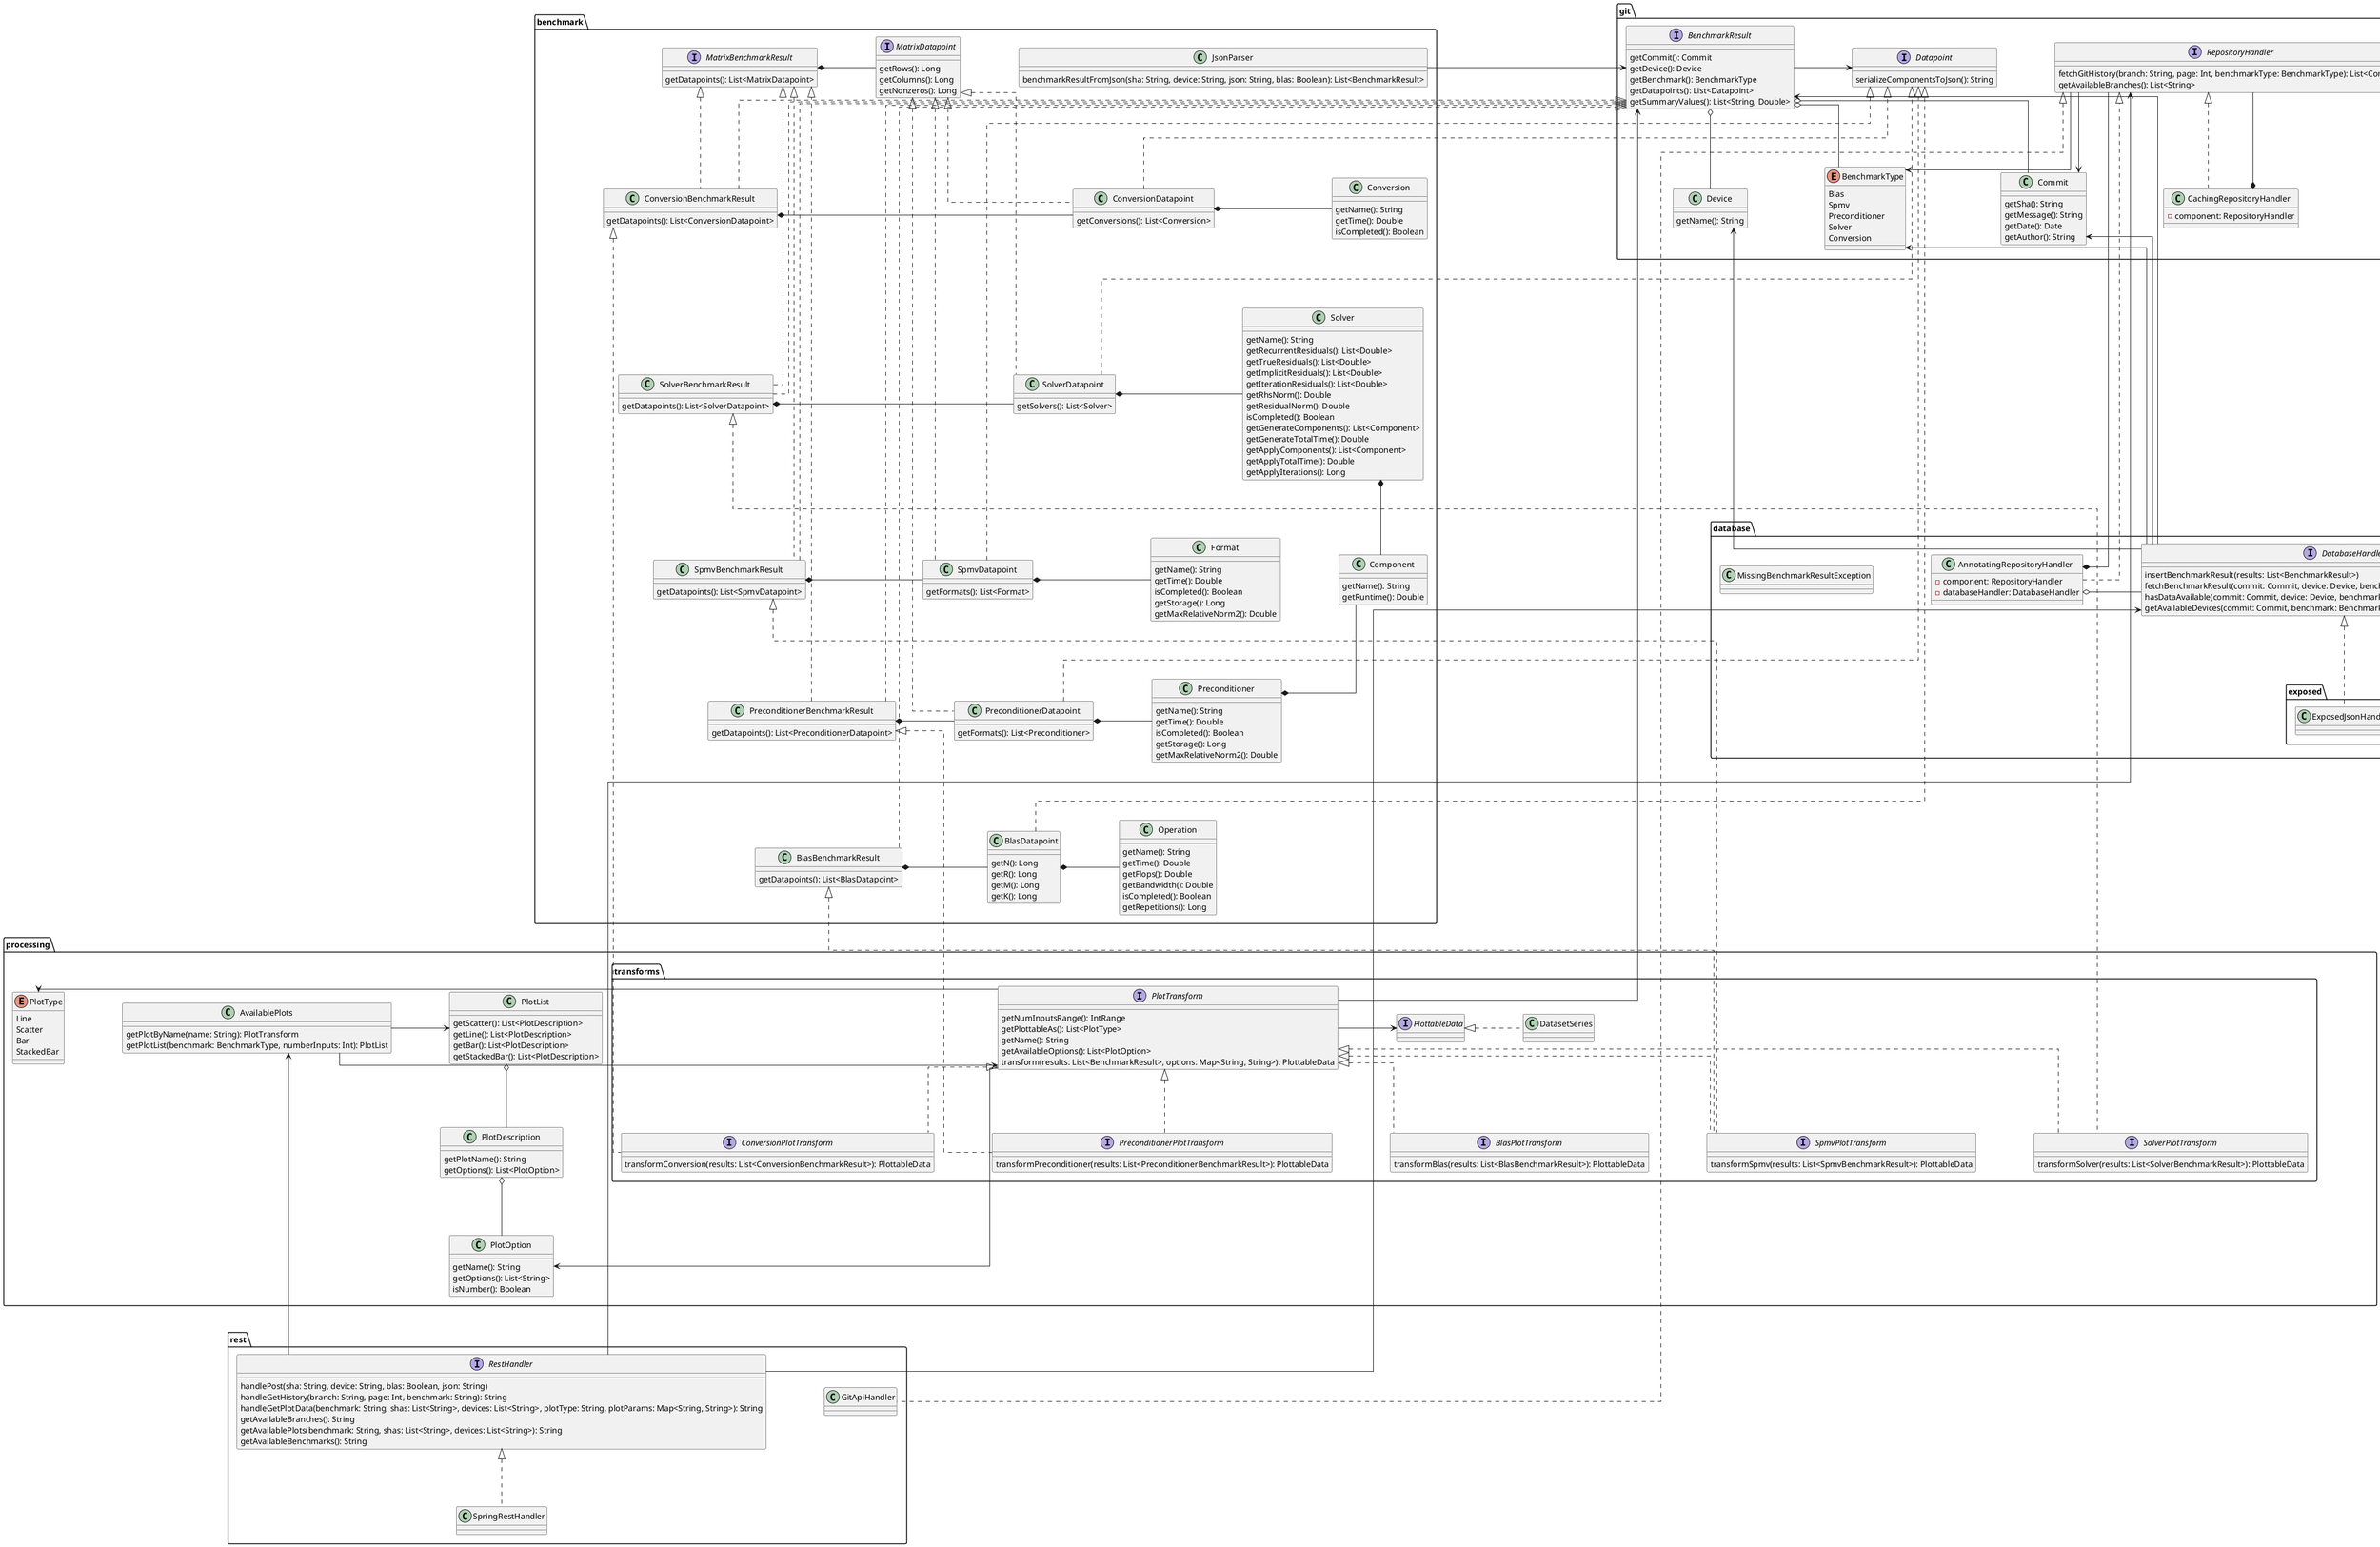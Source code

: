 @startuml backend

skinparam nodesep 100
skinparam ranksep 100
skinparam linetype ortho

package benchmark {
	class JsonParser {
		benchmarkResultFromJson(sha: String, device: String, json: String, blas: Boolean): List<BenchmarkResult>
	}

	class Component {
		getName(): String
		getRuntime(): Double
	}

	interface MatrixBenchmarkResult {
		getDatapoints(): List<MatrixDatapoint>
	}
interface MatrixDatapoint {
		getRows(): Long
		getColumns(): Long
		getNonzeros(): Long
	}

	MatrixBenchmarkResult *- MatrixDatapoint

	class ConversionBenchmarkResult {
		getDatapoints(): List<ConversionDatapoint>
	}

	class ConversionDatapoint {
		getConversions(): List<Conversion>
	}

	class Conversion {
		getName(): String
		getTime(): Double
		isCompleted(): Boolean
	}

	ConversionBenchmarkResult *- ConversionDatapoint
	ConversionDatapoint *- Conversion

	MatrixBenchmarkResult <|.. ConversionBenchmarkResult
	MatrixDatapoint <|.. ConversionDatapoint


	class SolverBenchmarkResult {
		getDatapoints(): List<SolverDatapoint>
	}

	class SolverDatapoint {
		getSolvers(): List<Solver>
	}

	class Solver {
		getName(): String
		getRecurrentResiduals(): List<Double>
		getTrueResiduals(): List<Double>
		getImplicitResiduals(): List<Double>
		getIterationResiduals(): List<Double>
		getRhsNorm(): Double
		getResidualNorm(): Double
		isCompleted(): Boolean
		getGenerateComponents(): List<Component>
		getGenerateTotalTime(): Double
		getApplyComponents(): List<Component>
		getApplyTotalTime(): Double
		getApplyIterations(): Long
	}
	
	SolverBenchmarkResult *- SolverDatapoint
	SolverDatapoint *- Solver
	Solver *-- Component

	MatrixBenchmarkResult <|... SolverBenchmarkResult
	MatrixDatapoint <|... SolverDatapoint

	ConversionBenchmarkResult --[hidden] SolverBenchmarkResult
	ConversionDatapoint --[hidden] SolverDatapoint
	Conversion --[hidden] Solver

	class SpmvBenchmarkResult {
		getDatapoints(): List<SpmvDatapoint>
	}

	class SpmvDatapoint {
		getFormats(): List<Format>
	}

	class Format {
		getName(): String
		getTime(): Double
		isCompleted(): Boolean
		getStorage(): Long
		getMaxRelativeNorm2(): Double
	}

	SpmvBenchmarkResult *- SpmvDatapoint
	SpmvDatapoint *- Format

	MatrixBenchmarkResult <|.... SpmvBenchmarkResult
	MatrixDatapoint <|.... SpmvDatapoint

	SolverBenchmarkResult --[hidden] SpmvBenchmarkResult
	SolverDatapoint --[hidden] SpmvDatapoint
	Solver --[hidden] Format
	Format -[hidden] Component

	class PreconditionerBenchmarkResult {
		getDatapoints(): List<PreconditionerDatapoint>
	}

	class PreconditionerDatapoint {
		getFormats(): List<Preconditioner>
	}

	class Preconditioner {
		getName(): String
		getTime(): Double
		isCompleted(): Boolean
		getStorage(): Long
		getMaxRelativeNorm2(): Double
	}

	PreconditionerBenchmarkResult *- PreconditionerDatapoint
	PreconditionerDatapoint *- Preconditioner
	Component --* Preconditioner

	MatrixBenchmarkResult <|.....left PreconditionerBenchmarkResult
	MatrixDatapoint <|..... PreconditionerDatapoint

	SpmvBenchmarkResult --[hidden] PreconditionerBenchmarkResult
	SpmvDatapoint --[hidden] PreconditionerDatapoint
	Format --[hidden] Preconditioner

	class BlasBenchmarkResult {
		getDatapoints(): List<BlasDatapoint>
	}

	class BlasDatapoint {
		getN(): Long
		getR(): Long
		getM(): Long
		getK(): Long
	}

	class Operation {
		getName(): String
		getTime(): Double
		getFlops(): Double
		getBandwidth(): Double
		isCompleted(): Boolean
		getRepetitions(): Long
	}

	BlasBenchmarkResult *- BlasDatapoint
	BlasDatapoint *- Operation

	PreconditionerBenchmarkResult --[hidden] BlasBenchmarkResult
	PreconditionerDatapoint --[hidden] BlasDatapoint
	Preconditioner --[hidden] Operation
}

package git {
	interface BenchmarkResult {
		getCommit(): Commit
		getDevice(): Device
		getBenchmark(): BenchmarkType
		getDatapoints(): List<Datapoint>
		getSummaryValues(): List<String, Double>
	}

	interface Datapoint {
		serializeComponentsToJson(): String
	}

	BenchmarkResult -> Datapoint
	Datapoint -[hidden] RepositoryHandler

	BenchmarkResult o-- BenchmarkType
	BenchmarkResult o-- Commit
	BenchmarkResult o-- Device

	enum BenchmarkType {
		Blas
		Spmv
		Preconditioner
		Solver
		Conversion
	}

	class CachingRepositoryHandler {
		- component: RepositoryHandler
	}

	class Commit {
		getSha(): String
		getMessage(): String
		getDate(): Date
		getAuthor(): String
	}

	class Device {
		getName(): String
	}

	interface RepositoryHandler {
		fetchGitHistory(branch: String, page: Int, benchmarkType: BenchmarkType): List<Commit>
		getAvailableBranches(): List<String>
	}

	RepositoryHandler <|.. CachingRepositoryHandler
	RepositoryHandler --* CachingRepositoryHandler
	RepositoryHandler --> BenchmarkType
	RepositoryHandler --> Commit
}

BlasBenchmarkResult .[norank].|> BenchmarkResult
PreconditionerBenchmarkResult .[norank].|> BenchmarkResult
SpmvBenchmarkResult .[norank].|> BenchmarkResult
SolverBenchmarkResult .[norank].|> BenchmarkResult
ConversionBenchmarkResult .[norank].|> BenchmarkResult

BlasDatapoint .[norank].|> Datapoint
PreconditionerDatapoint .[norank].|> Datapoint
SpmvDatapoint .[norank].|> Datapoint
SolverDatapoint .[norank].|> Datapoint
ConversionDatapoint .[norank].|> Datapoint

JsonParser -[norank]> BenchmarkResult

package database {
	package exposed {
		class ExposedJsonHandler
	}
	class AnnotatingRepositoryHandler {
		- component: RepositoryHandler
		- databaseHandler: DatabaseHandler
	}

	interface DatabaseHandler {
		insertBenchmarkResult(results: List<BenchmarkResult>)
		fetchBenchmarkResult(commit: Commit, device: Device, benchmark: BenchmarkType): BenchmarkResult
		hasDataAvailable(commit: Commit, device: Device, benchmark: BenchmarkType): Boolean
		getAvailableDevices(commit: Commit, benchmark: BenchmarkType): List<Device>
	}

	class MissingBenchmarkResultException

	AnnotatingRepositoryHandler o- DatabaseHandler

	DatabaseHandler <|.. ExposedJsonHandler
}

DatabaseHandler -[norank]> BenchmarkResult
DatabaseHandler -[norank]> BenchmarkType
DatabaseHandler -[norank]> Commit
DatabaseHandler -[norank]> Device

AnnotatingRepositoryHandler *-[norank] RepositoryHandler
AnnotatingRepositoryHandler .[norank]|> RepositoryHandler
Component -[hidden] MissingBenchmarkResultException


package processing {
	package transforms {
		interface PlotTransform {
			getNumInputsRange(): IntRange
			getPlottableAs(): List<PlotType>
			getName(): String
			getAvailableOptions(): List<PlotOption>
			transform(results: List<BenchmarkResult>, options: Map<String, String>): PlottableData
		}

		interface BlasPlotTransform {
			transformBlas(results: List<BlasBenchmarkResult>): PlottableData
		}
		interface SpmvPlotTransform {
			transformSpmv(results: List<SpmvBenchmarkResult>): PlottableData
		}

		interface ConversionPlotTransform {
			transformConversion(results: List<ConversionBenchmarkResult>): PlottableData
		}

		interface PreconditionerPlotTransform {
			transformPreconditioner(results: List<PreconditionerBenchmarkResult>): PlottableData
		}

		interface SolverPlotTransform {
			transformSolver(results: List<SolverBenchmarkResult>): PlottableData
		}

		interface PlottableData
		class DatasetSeries

		PlotTransform <|.. BlasPlotTransform
		PlotTransform <|.. SpmvPlotTransform
		PlotTransform <|.. ConversionPlotTransform
		PlotTransform <|.. PreconditionerPlotTransform
		PlotTransform <|.. SolverPlotTransform

		PlotTransform -> PlottableData
		PlottableData <|. DatasetSeries
	}

	class AvailablePlots {
		getPlotByName(name: String): PlotTransform
		getPlotList(benchmark: BenchmarkType, numberInputs: Int): PlotList
	}

	class PlotList {
		getScatter(): List<PlotDescription>
		getLine(): List<PlotDescription>
		getBar(): List<PlotDescription>
		getStackedBar(): List<PlotDescription>
	}

	class PlotDescription {
		getPlotName(): String
		getOptions(): List<PlotOption>
	}

	class PlotOption {
		getName(): String
		getOptions(): List<String>
		isNumber(): Boolean
	}

	AvailablePlots -> PlotList
	AvailablePlots -> PlotTransform


	PlotList o-- PlotDescription
	PlotDescription o-- PlotOption

	enum PlotType {
		Line
		Scatter
		Bar
		StackedBar
	}

	PlotTransform -[norank]> PlotType
	PlotTransform -[norank]> PlotOption
}

SpmvBenchmarkResult <|.[norank] SpmvPlotTransform
SolverBenchmarkResult <|.[norank] SolverPlotTransform
ConversionBenchmarkResult <|.[norank] ConversionPlotTransform
BlasBenchmarkResult <|.[norank] SpmvPlotTransform
PreconditionerBenchmarkResult <|.[norank] PreconditionerPlotTransform

BenchmarkResult <-[norank] PlotTransform
Operation --[hidden] PlotTransform

package rest {
	class GitApiHandler

	interface RestHandler {
		handlePost(sha: String, device: String, blas: Boolean, json: String)
		handleGetHistory(branch: String, page: Int, benchmark: String): String
		handleGetPlotData(benchmark: String, shas: List<String>, devices: List<String>, plotType: String, plotParams: Map<String, String>): String
		getAvailableBranches(): String
		getAvailablePlots(benchmark: String, shas: List<String>, devices: List<String>): String
		getAvailableBenchmarks(): String
	}

	class SpringRestHandler

	RestHandler <|.. SpringRestHandler
}

PlotOption --[hidden] RestHandler

RepositoryHandler <|.[norank] GitApiHandler

RepositoryHandler <-[norank] RestHandler
DatabaseHandler <-[norank] RestHandler
AvailablePlots <-[norank] RestHandler

class Config 

@enduml
